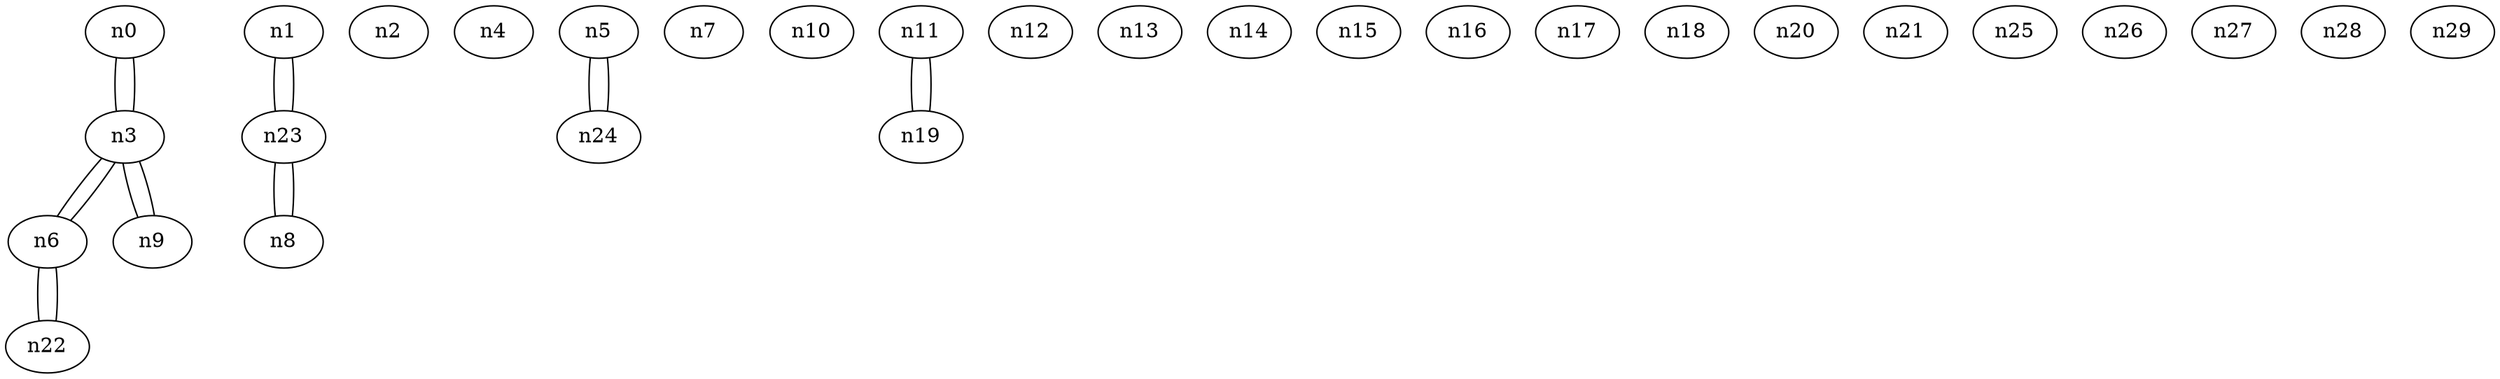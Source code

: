 graph {
n0;
n1;
n2;
n3;
n4;
n5;
n6;
n7;
n8;
n9;
n10;
n11;
n12;
n13;
n14;
n15;
n16;
n17;
n18;
n19;
n20;
n21;
n22;
n23;
n24;
n25;
n26;
n27;
n28;
n29;
n0 -- n3;
n1 -- n23;
n3 -- n6;
n3 -- n0;
n3 -- n9;
n5 -- n24;
n6 -- n22;
n6 -- n3;
n8 -- n23;
n9 -- n3;
n11 -- n19;
n19 -- n11;
n22 -- n6;
n23 -- n1;
n23 -- n8;
n24 -- n5;
}
